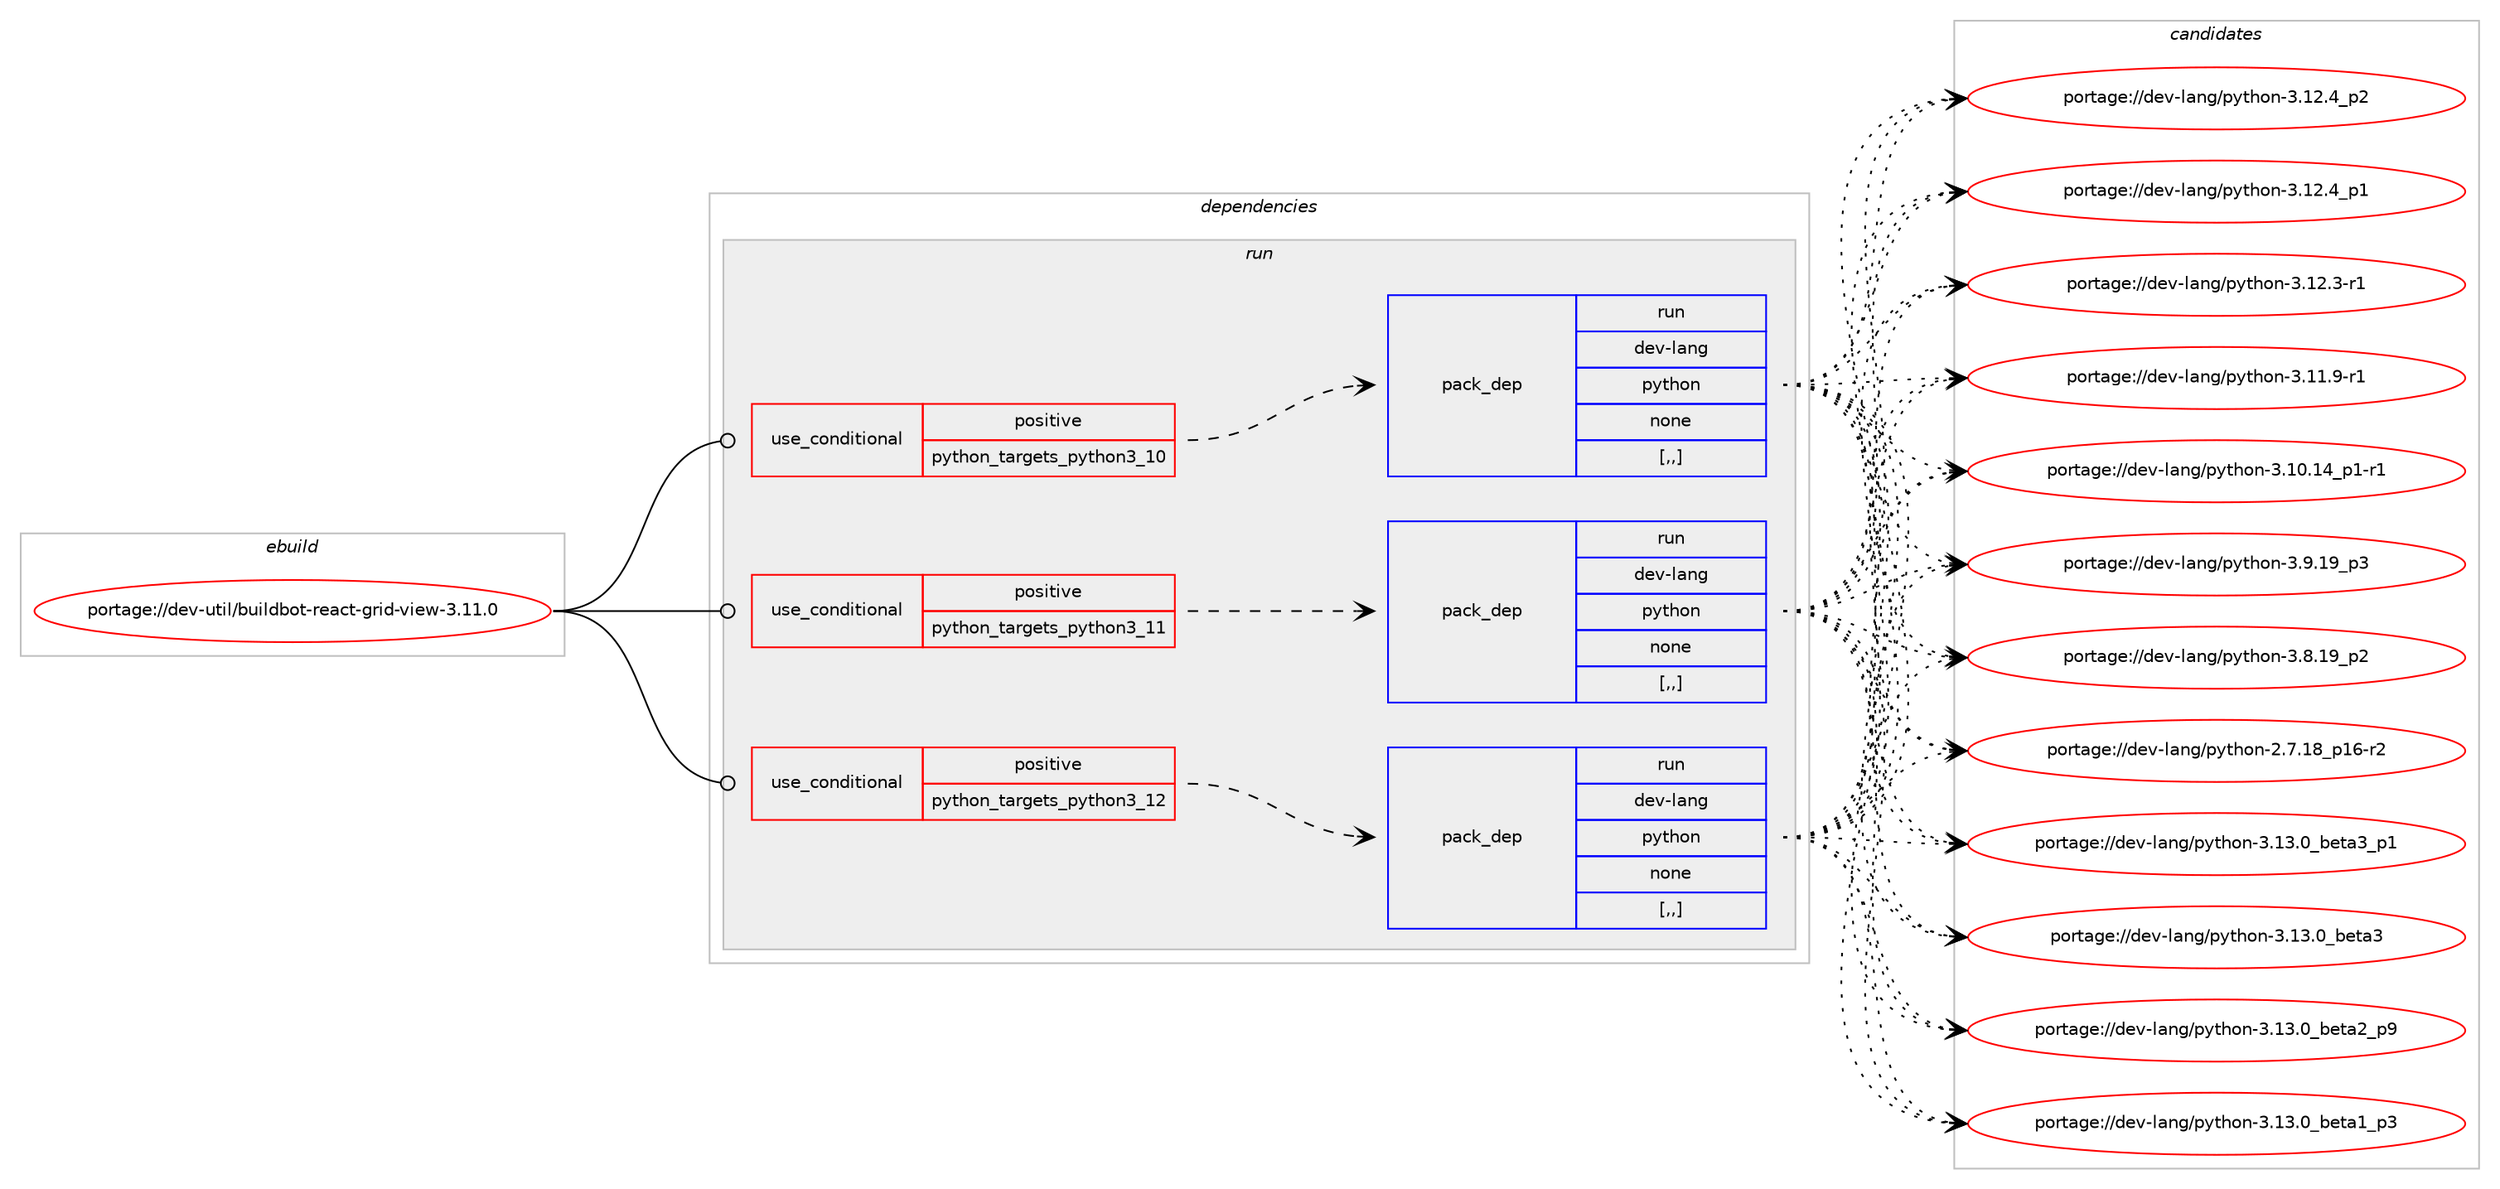 digraph prolog {

# *************
# Graph options
# *************

newrank=true;
concentrate=true;
compound=true;
graph [rankdir=LR,fontname=Helvetica,fontsize=10,ranksep=1.5];#, ranksep=2.5, nodesep=0.2];
edge  [arrowhead=vee];
node  [fontname=Helvetica,fontsize=10];

# **********
# The ebuild
# **********

subgraph cluster_leftcol {
color=gray;
label=<<i>ebuild</i>>;
id [label="portage://dev-util/buildbot-react-grid-view-3.11.0", color=red, width=4, href="../dev-util/buildbot-react-grid-view-3.11.0.svg"];
}

# ****************
# The dependencies
# ****************

subgraph cluster_midcol {
color=gray;
label=<<i>dependencies</i>>;
subgraph cluster_compile {
fillcolor="#eeeeee";
style=filled;
label=<<i>compile</i>>;
}
subgraph cluster_compileandrun {
fillcolor="#eeeeee";
style=filled;
label=<<i>compile and run</i>>;
}
subgraph cluster_run {
fillcolor="#eeeeee";
style=filled;
label=<<i>run</i>>;
subgraph cond59161 {
dependency210484 [label=<<TABLE BORDER="0" CELLBORDER="1" CELLSPACING="0" CELLPADDING="4"><TR><TD ROWSPAN="3" CELLPADDING="10">use_conditional</TD></TR><TR><TD>positive</TD></TR><TR><TD>python_targets_python3_10</TD></TR></TABLE>>, shape=none, color=red];
subgraph pack149908 {
dependency210485 [label=<<TABLE BORDER="0" CELLBORDER="1" CELLSPACING="0" CELLPADDING="4" WIDTH="220"><TR><TD ROWSPAN="6" CELLPADDING="30">pack_dep</TD></TR><TR><TD WIDTH="110">run</TD></TR><TR><TD>dev-lang</TD></TR><TR><TD>python</TD></TR><TR><TD>none</TD></TR><TR><TD>[,,]</TD></TR></TABLE>>, shape=none, color=blue];
}
dependency210484:e -> dependency210485:w [weight=20,style="dashed",arrowhead="vee"];
}
id:e -> dependency210484:w [weight=20,style="solid",arrowhead="odot"];
subgraph cond59162 {
dependency210486 [label=<<TABLE BORDER="0" CELLBORDER="1" CELLSPACING="0" CELLPADDING="4"><TR><TD ROWSPAN="3" CELLPADDING="10">use_conditional</TD></TR><TR><TD>positive</TD></TR><TR><TD>python_targets_python3_11</TD></TR></TABLE>>, shape=none, color=red];
subgraph pack149909 {
dependency210487 [label=<<TABLE BORDER="0" CELLBORDER="1" CELLSPACING="0" CELLPADDING="4" WIDTH="220"><TR><TD ROWSPAN="6" CELLPADDING="30">pack_dep</TD></TR><TR><TD WIDTH="110">run</TD></TR><TR><TD>dev-lang</TD></TR><TR><TD>python</TD></TR><TR><TD>none</TD></TR><TR><TD>[,,]</TD></TR></TABLE>>, shape=none, color=blue];
}
dependency210486:e -> dependency210487:w [weight=20,style="dashed",arrowhead="vee"];
}
id:e -> dependency210486:w [weight=20,style="solid",arrowhead="odot"];
subgraph cond59163 {
dependency210488 [label=<<TABLE BORDER="0" CELLBORDER="1" CELLSPACING="0" CELLPADDING="4"><TR><TD ROWSPAN="3" CELLPADDING="10">use_conditional</TD></TR><TR><TD>positive</TD></TR><TR><TD>python_targets_python3_12</TD></TR></TABLE>>, shape=none, color=red];
subgraph pack149910 {
dependency210489 [label=<<TABLE BORDER="0" CELLBORDER="1" CELLSPACING="0" CELLPADDING="4" WIDTH="220"><TR><TD ROWSPAN="6" CELLPADDING="30">pack_dep</TD></TR><TR><TD WIDTH="110">run</TD></TR><TR><TD>dev-lang</TD></TR><TR><TD>python</TD></TR><TR><TD>none</TD></TR><TR><TD>[,,]</TD></TR></TABLE>>, shape=none, color=blue];
}
dependency210488:e -> dependency210489:w [weight=20,style="dashed",arrowhead="vee"];
}
id:e -> dependency210488:w [weight=20,style="solid",arrowhead="odot"];
}
}

# **************
# The candidates
# **************

subgraph cluster_choices {
rank=same;
color=gray;
label=<<i>candidates</i>>;

subgraph choice149908 {
color=black;
nodesep=1;
choice10010111845108971101034711212111610411111045514649514648959810111697519511249 [label="portage://dev-lang/python-3.13.0_beta3_p1", color=red, width=4,href="../dev-lang/python-3.13.0_beta3_p1.svg"];
choice1001011184510897110103471121211161041111104551464951464895981011169751 [label="portage://dev-lang/python-3.13.0_beta3", color=red, width=4,href="../dev-lang/python-3.13.0_beta3.svg"];
choice10010111845108971101034711212111610411111045514649514648959810111697509511257 [label="portage://dev-lang/python-3.13.0_beta2_p9", color=red, width=4,href="../dev-lang/python-3.13.0_beta2_p9.svg"];
choice10010111845108971101034711212111610411111045514649514648959810111697499511251 [label="portage://dev-lang/python-3.13.0_beta1_p3", color=red, width=4,href="../dev-lang/python-3.13.0_beta1_p3.svg"];
choice100101118451089711010347112121116104111110455146495046529511250 [label="portage://dev-lang/python-3.12.4_p2", color=red, width=4,href="../dev-lang/python-3.12.4_p2.svg"];
choice100101118451089711010347112121116104111110455146495046529511249 [label="portage://dev-lang/python-3.12.4_p1", color=red, width=4,href="../dev-lang/python-3.12.4_p1.svg"];
choice100101118451089711010347112121116104111110455146495046514511449 [label="portage://dev-lang/python-3.12.3-r1", color=red, width=4,href="../dev-lang/python-3.12.3-r1.svg"];
choice100101118451089711010347112121116104111110455146494946574511449 [label="portage://dev-lang/python-3.11.9-r1", color=red, width=4,href="../dev-lang/python-3.11.9-r1.svg"];
choice100101118451089711010347112121116104111110455146494846495295112494511449 [label="portage://dev-lang/python-3.10.14_p1-r1", color=red, width=4,href="../dev-lang/python-3.10.14_p1-r1.svg"];
choice100101118451089711010347112121116104111110455146574649579511251 [label="portage://dev-lang/python-3.9.19_p3", color=red, width=4,href="../dev-lang/python-3.9.19_p3.svg"];
choice100101118451089711010347112121116104111110455146564649579511250 [label="portage://dev-lang/python-3.8.19_p2", color=red, width=4,href="../dev-lang/python-3.8.19_p2.svg"];
choice100101118451089711010347112121116104111110455046554649569511249544511450 [label="portage://dev-lang/python-2.7.18_p16-r2", color=red, width=4,href="../dev-lang/python-2.7.18_p16-r2.svg"];
dependency210485:e -> choice10010111845108971101034711212111610411111045514649514648959810111697519511249:w [style=dotted,weight="100"];
dependency210485:e -> choice1001011184510897110103471121211161041111104551464951464895981011169751:w [style=dotted,weight="100"];
dependency210485:e -> choice10010111845108971101034711212111610411111045514649514648959810111697509511257:w [style=dotted,weight="100"];
dependency210485:e -> choice10010111845108971101034711212111610411111045514649514648959810111697499511251:w [style=dotted,weight="100"];
dependency210485:e -> choice100101118451089711010347112121116104111110455146495046529511250:w [style=dotted,weight="100"];
dependency210485:e -> choice100101118451089711010347112121116104111110455146495046529511249:w [style=dotted,weight="100"];
dependency210485:e -> choice100101118451089711010347112121116104111110455146495046514511449:w [style=dotted,weight="100"];
dependency210485:e -> choice100101118451089711010347112121116104111110455146494946574511449:w [style=dotted,weight="100"];
dependency210485:e -> choice100101118451089711010347112121116104111110455146494846495295112494511449:w [style=dotted,weight="100"];
dependency210485:e -> choice100101118451089711010347112121116104111110455146574649579511251:w [style=dotted,weight="100"];
dependency210485:e -> choice100101118451089711010347112121116104111110455146564649579511250:w [style=dotted,weight="100"];
dependency210485:e -> choice100101118451089711010347112121116104111110455046554649569511249544511450:w [style=dotted,weight="100"];
}
subgraph choice149909 {
color=black;
nodesep=1;
choice10010111845108971101034711212111610411111045514649514648959810111697519511249 [label="portage://dev-lang/python-3.13.0_beta3_p1", color=red, width=4,href="../dev-lang/python-3.13.0_beta3_p1.svg"];
choice1001011184510897110103471121211161041111104551464951464895981011169751 [label="portage://dev-lang/python-3.13.0_beta3", color=red, width=4,href="../dev-lang/python-3.13.0_beta3.svg"];
choice10010111845108971101034711212111610411111045514649514648959810111697509511257 [label="portage://dev-lang/python-3.13.0_beta2_p9", color=red, width=4,href="../dev-lang/python-3.13.0_beta2_p9.svg"];
choice10010111845108971101034711212111610411111045514649514648959810111697499511251 [label="portage://dev-lang/python-3.13.0_beta1_p3", color=red, width=4,href="../dev-lang/python-3.13.0_beta1_p3.svg"];
choice100101118451089711010347112121116104111110455146495046529511250 [label="portage://dev-lang/python-3.12.4_p2", color=red, width=4,href="../dev-lang/python-3.12.4_p2.svg"];
choice100101118451089711010347112121116104111110455146495046529511249 [label="portage://dev-lang/python-3.12.4_p1", color=red, width=4,href="../dev-lang/python-3.12.4_p1.svg"];
choice100101118451089711010347112121116104111110455146495046514511449 [label="portage://dev-lang/python-3.12.3-r1", color=red, width=4,href="../dev-lang/python-3.12.3-r1.svg"];
choice100101118451089711010347112121116104111110455146494946574511449 [label="portage://dev-lang/python-3.11.9-r1", color=red, width=4,href="../dev-lang/python-3.11.9-r1.svg"];
choice100101118451089711010347112121116104111110455146494846495295112494511449 [label="portage://dev-lang/python-3.10.14_p1-r1", color=red, width=4,href="../dev-lang/python-3.10.14_p1-r1.svg"];
choice100101118451089711010347112121116104111110455146574649579511251 [label="portage://dev-lang/python-3.9.19_p3", color=red, width=4,href="../dev-lang/python-3.9.19_p3.svg"];
choice100101118451089711010347112121116104111110455146564649579511250 [label="portage://dev-lang/python-3.8.19_p2", color=red, width=4,href="../dev-lang/python-3.8.19_p2.svg"];
choice100101118451089711010347112121116104111110455046554649569511249544511450 [label="portage://dev-lang/python-2.7.18_p16-r2", color=red, width=4,href="../dev-lang/python-2.7.18_p16-r2.svg"];
dependency210487:e -> choice10010111845108971101034711212111610411111045514649514648959810111697519511249:w [style=dotted,weight="100"];
dependency210487:e -> choice1001011184510897110103471121211161041111104551464951464895981011169751:w [style=dotted,weight="100"];
dependency210487:e -> choice10010111845108971101034711212111610411111045514649514648959810111697509511257:w [style=dotted,weight="100"];
dependency210487:e -> choice10010111845108971101034711212111610411111045514649514648959810111697499511251:w [style=dotted,weight="100"];
dependency210487:e -> choice100101118451089711010347112121116104111110455146495046529511250:w [style=dotted,weight="100"];
dependency210487:e -> choice100101118451089711010347112121116104111110455146495046529511249:w [style=dotted,weight="100"];
dependency210487:e -> choice100101118451089711010347112121116104111110455146495046514511449:w [style=dotted,weight="100"];
dependency210487:e -> choice100101118451089711010347112121116104111110455146494946574511449:w [style=dotted,weight="100"];
dependency210487:e -> choice100101118451089711010347112121116104111110455146494846495295112494511449:w [style=dotted,weight="100"];
dependency210487:e -> choice100101118451089711010347112121116104111110455146574649579511251:w [style=dotted,weight="100"];
dependency210487:e -> choice100101118451089711010347112121116104111110455146564649579511250:w [style=dotted,weight="100"];
dependency210487:e -> choice100101118451089711010347112121116104111110455046554649569511249544511450:w [style=dotted,weight="100"];
}
subgraph choice149910 {
color=black;
nodesep=1;
choice10010111845108971101034711212111610411111045514649514648959810111697519511249 [label="portage://dev-lang/python-3.13.0_beta3_p1", color=red, width=4,href="../dev-lang/python-3.13.0_beta3_p1.svg"];
choice1001011184510897110103471121211161041111104551464951464895981011169751 [label="portage://dev-lang/python-3.13.0_beta3", color=red, width=4,href="../dev-lang/python-3.13.0_beta3.svg"];
choice10010111845108971101034711212111610411111045514649514648959810111697509511257 [label="portage://dev-lang/python-3.13.0_beta2_p9", color=red, width=4,href="../dev-lang/python-3.13.0_beta2_p9.svg"];
choice10010111845108971101034711212111610411111045514649514648959810111697499511251 [label="portage://dev-lang/python-3.13.0_beta1_p3", color=red, width=4,href="../dev-lang/python-3.13.0_beta1_p3.svg"];
choice100101118451089711010347112121116104111110455146495046529511250 [label="portage://dev-lang/python-3.12.4_p2", color=red, width=4,href="../dev-lang/python-3.12.4_p2.svg"];
choice100101118451089711010347112121116104111110455146495046529511249 [label="portage://dev-lang/python-3.12.4_p1", color=red, width=4,href="../dev-lang/python-3.12.4_p1.svg"];
choice100101118451089711010347112121116104111110455146495046514511449 [label="portage://dev-lang/python-3.12.3-r1", color=red, width=4,href="../dev-lang/python-3.12.3-r1.svg"];
choice100101118451089711010347112121116104111110455146494946574511449 [label="portage://dev-lang/python-3.11.9-r1", color=red, width=4,href="../dev-lang/python-3.11.9-r1.svg"];
choice100101118451089711010347112121116104111110455146494846495295112494511449 [label="portage://dev-lang/python-3.10.14_p1-r1", color=red, width=4,href="../dev-lang/python-3.10.14_p1-r1.svg"];
choice100101118451089711010347112121116104111110455146574649579511251 [label="portage://dev-lang/python-3.9.19_p3", color=red, width=4,href="../dev-lang/python-3.9.19_p3.svg"];
choice100101118451089711010347112121116104111110455146564649579511250 [label="portage://dev-lang/python-3.8.19_p2", color=red, width=4,href="../dev-lang/python-3.8.19_p2.svg"];
choice100101118451089711010347112121116104111110455046554649569511249544511450 [label="portage://dev-lang/python-2.7.18_p16-r2", color=red, width=4,href="../dev-lang/python-2.7.18_p16-r2.svg"];
dependency210489:e -> choice10010111845108971101034711212111610411111045514649514648959810111697519511249:w [style=dotted,weight="100"];
dependency210489:e -> choice1001011184510897110103471121211161041111104551464951464895981011169751:w [style=dotted,weight="100"];
dependency210489:e -> choice10010111845108971101034711212111610411111045514649514648959810111697509511257:w [style=dotted,weight="100"];
dependency210489:e -> choice10010111845108971101034711212111610411111045514649514648959810111697499511251:w [style=dotted,weight="100"];
dependency210489:e -> choice100101118451089711010347112121116104111110455146495046529511250:w [style=dotted,weight="100"];
dependency210489:e -> choice100101118451089711010347112121116104111110455146495046529511249:w [style=dotted,weight="100"];
dependency210489:e -> choice100101118451089711010347112121116104111110455146495046514511449:w [style=dotted,weight="100"];
dependency210489:e -> choice100101118451089711010347112121116104111110455146494946574511449:w [style=dotted,weight="100"];
dependency210489:e -> choice100101118451089711010347112121116104111110455146494846495295112494511449:w [style=dotted,weight="100"];
dependency210489:e -> choice100101118451089711010347112121116104111110455146574649579511251:w [style=dotted,weight="100"];
dependency210489:e -> choice100101118451089711010347112121116104111110455146564649579511250:w [style=dotted,weight="100"];
dependency210489:e -> choice100101118451089711010347112121116104111110455046554649569511249544511450:w [style=dotted,weight="100"];
}
}

}
